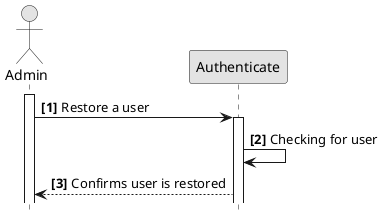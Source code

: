 @startuml
hide footbox
autonumber "<b>[0]"
skinparam monochrome true

actor Admin
participant Authenticate

activate Admin
Admin -> Authenticate: Restore a user

activate Authenticate
Authenticate -> Authenticate: Checking for user
Authenticate --> Admin: Confirms user is restored


@enduml
